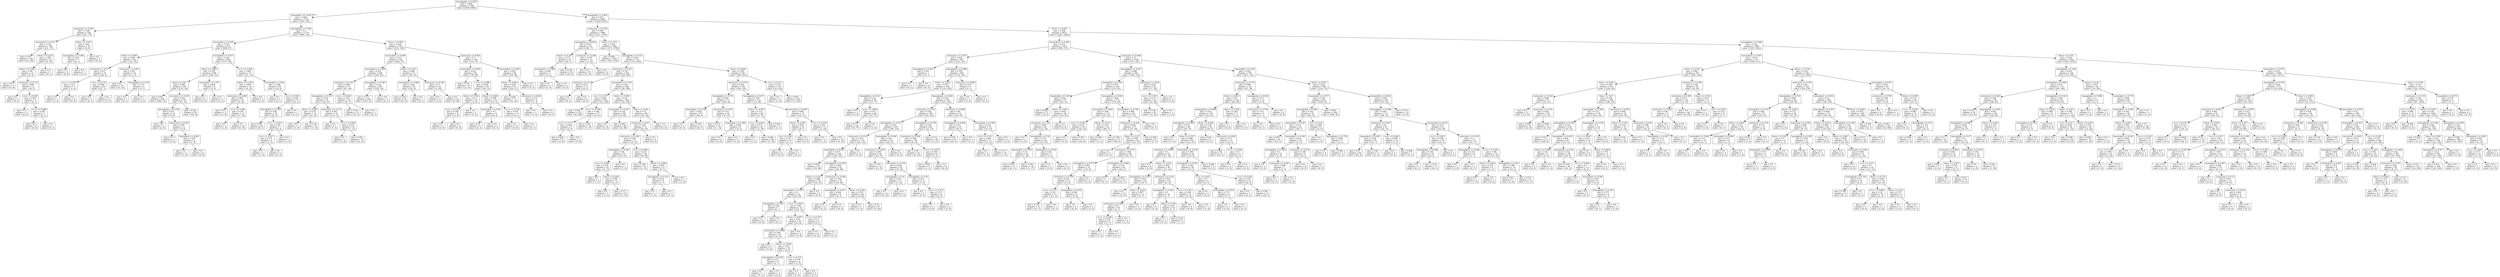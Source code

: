 digraph Tree {
node [shape=box] ;
0 [label="hemoglobin <= 0.287\ngini = 0.458\nsamples = 7438\nvalue = [2636, 4802]"] ;
1 [label="hematokrit <= 0.439\ngini = 0.409\nsamples = 1370\nvalue = [978, 392]"] ;
0 -> 1 [labeldistance=2.5, labelangle=45, headlabel="True"] ;
3 [label="erytrocyty <= 0.391\ngini = 0.168\nsamples = 194\nvalue = [18, 176]"] ;
1 -> 3 ;
87 [label="hematokrit <= 0.417\ngini = 0.122\nsamples = 184\nvalue = [12, 172]"] ;
3 -> 87 ;
319 [label="gini = 0.071\nsamples = 162\nvalue = [6, 156]"] ;
87 -> 319 ;
320 [label="hbver <= 0.475\ngini = 0.397\nsamples = 22\nvalue = [6, 16]"] ;
87 -> 320 ;
567 [label="hbver <= 0.344\ngini = 0.48\nsamples = 15\nvalue = [6, 9]"] ;
320 -> 567 ;
569 [label="gini = 0.0\nsamples = 4\nvalue = [0, 4]"] ;
567 -> 569 ;
570 [label="erytrocyty <= 0.112\ngini = 0.496\nsamples = 11\nvalue = [6, 5]"] ;
567 -> 570 ;
633 [label="gini = 0.0\nsamples = 2\nvalue = [0, 2]"] ;
570 -> 633 ;
634 [label="er-cv <= 0.238\ngini = 0.444\nsamples = 9\nvalue = [6, 3]"] ;
570 -> 634 ;
635 [label="gini = 0.0\nsamples = 2\nvalue = [0, 2]"] ;
634 -> 635 ;
636 [label="er-cv <= 0.689\ngini = 0.245\nsamples = 7\nvalue = [6, 1]"] ;
634 -> 636 ;
637 [label="gini = 0.0\nsamples = 6\nvalue = [6, 0]"] ;
636 -> 637 ;
638 [label="gini = 0.0\nsamples = 1\nvalue = [0, 1]"] ;
636 -> 638 ;
568 [label="gini = 0.0\nsamples = 7\nvalue = [0, 7]"] ;
320 -> 568 ;
88 [label="hbver <= 0.532\ngini = 0.48\nsamples = 10\nvalue = [6, 4]"] ;
3 -> 88 ;
191 [label="hemoglobin <= 0.286\ngini = 0.245\nsamples = 7\nvalue = [6, 1]"] ;
88 -> 191 ;
455 [label="gini = 0.0\nsamples = 6\nvalue = [6, 0]"] ;
191 -> 455 ;
456 [label="gini = 0.0\nsamples = 1\nvalue = [0, 1]"] ;
191 -> 456 ;
192 [label="gini = 0.0\nsamples = 3\nvalue = [0, 3]"] ;
88 -> 192 ;
4 [label="hemoglobin <= 0.206\ngini = 0.3\nsamples = 1176\nvalue = [960, 216]"] ;
1 -> 4 ;
21 [label="hematokrit <= 0.528\ngini = 0.179\nsamples = 675\nvalue = [608, 67]"] ;
4 -> 21 ;
61 [label="hbver <= 0.499\ngini = 0.465\nsamples = 49\nvalue = [31, 18]"] ;
21 -> 61 ;
63 [label="erytrocyty <= 0.157\ngini = 0.257\nsamples = 33\nvalue = [28, 5]"] ;
61 -> 63 ;
107 [label="er-cv <= 0.287\ngini = 0.32\nsamples = 5\nvalue = [1, 4]"] ;
63 -> 107 ;
529 [label="gini = 0.0\nsamples = 1\nvalue = [1, 0]"] ;
107 -> 529 ;
530 [label="gini = 0.0\nsamples = 4\nvalue = [0, 4]"] ;
107 -> 530 ;
108 [label="er-cv <= 0.174\ngini = 0.069\nsamples = 28\nvalue = [27, 1]"] ;
63 -> 108 ;
375 [label="gini = 0.0\nsamples = 1\nvalue = [0, 1]"] ;
108 -> 375 ;
376 [label="gini = 0.0\nsamples = 27\nvalue = [27, 0]"] ;
108 -> 376 ;
64 [label="erytrocyty <= 0.413\ngini = 0.305\nsamples = 16\nvalue = [3, 13]"] ;
61 -> 64 ;
179 [label="gini = 0.0\nsamples = 12\nvalue = [0, 12]"] ;
64 -> 179 ;
180 [label="hemoglobin <= 0.145\ngini = 0.375\nsamples = 4\nvalue = [3, 1]"] ;
64 -> 180 ;
577 [label="gini = 0.0\nsamples = 1\nvalue = [0, 1]"] ;
180 -> 577 ;
578 [label="gini = 0.0\nsamples = 3\nvalue = [3, 0]"] ;
180 -> 578 ;
62 [label="hematokrit <= 0.837\ngini = 0.144\nsamples = 626\nvalue = [577, 49]"] ;
21 -> 62 ;
99 [label="hbver <= 0.804\ngini = 0.109\nsamples = 569\nvalue = [536, 33]"] ;
62 -> 99 ;
101 [label="hbver <= 0.67\ngini = 0.095\nsamples = 561\nvalue = [533, 28]"] ;
99 -> 101 ;
221 [label="gini = 0.051\nsamples = 458\nvalue = [446, 12]"] ;
101 -> 221 ;
222 [label="erytrocyty <= 0.595\ngini = 0.262\nsamples = 103\nvalue = [87, 16]"] ;
101 -> 222 ;
223 [label="hemoglobin <= 0.129\ngini = 0.473\nsamples = 13\nvalue = [5, 8]"] ;
222 -> 223 ;
425 [label="gini = 0.0\nsamples = 2\nvalue = [2, 0]"] ;
223 -> 425 ;
426 [label="erytrocyty <= 0.425\ngini = 0.397\nsamples = 11\nvalue = [3, 8]"] ;
223 -> 426 ;
427 [label="gini = 0.0\nsamples = 2\nvalue = [2, 0]"] ;
426 -> 427 ;
428 [label="hematokrit <= 0.641\ngini = 0.198\nsamples = 9\nvalue = [1, 8]"] ;
426 -> 428 ;
431 [label="gini = 0.0\nsamples = 1\nvalue = [1, 0]"] ;
428 -> 431 ;
432 [label="gini = 0.0\nsamples = 8\nvalue = [0, 8]"] ;
428 -> 432 ;
224 [label="gini = 0.162\nsamples = 90\nvalue = [82, 8]"] ;
222 -> 224 ;
102 [label="hematokrit <= 0.757\ngini = 0.469\nsamples = 8\nvalue = [3, 5]"] ;
99 -> 102 ;
147 [label="gini = 0.0\nsamples = 5\nvalue = [0, 5]"] ;
102 -> 147 ;
148 [label="gini = 0.0\nsamples = 3\nvalue = [3, 0]"] ;
102 -> 148 ;
100 [label="er-cv <= 0.458\ngini = 0.404\nsamples = 57\nvalue = [41, 16]"] ;
62 -> 100 ;
171 [label="hbver <= 0.704\ngini = 0.499\nsamples = 19\nvalue = [9, 10]"] ;
100 -> 171 ;
173 [label="erytrocyty <= 0.466\ngini = 0.408\nsamples = 14\nvalue = [4, 10]"] ;
171 -> 173 ;
175 [label="gini = 0.0\nsamples = 3\nvalue = [3, 0]"] ;
173 -> 175 ;
176 [label="er-cv <= 0.282\ngini = 0.165\nsamples = 11\nvalue = [1, 10]"] ;
173 -> 176 ;
407 [label="gini = 0.0\nsamples = 1\nvalue = [1, 0]"] ;
176 -> 407 ;
408 [label="gini = 0.0\nsamples = 10\nvalue = [0, 10]"] ;
176 -> 408 ;
174 [label="gini = 0.0\nsamples = 5\nvalue = [5, 0]"] ;
171 -> 174 ;
172 [label="hematokrit <= 0.84\ngini = 0.266\nsamples = 38\nvalue = [32, 6]"] ;
100 -> 172 ;
623 [label="gini = 0.0\nsamples = 1\nvalue = [0, 1]"] ;
172 -> 623 ;
624 [label="er-cv <= 0.88\ngini = 0.234\nsamples = 37\nvalue = [32, 5]"] ;
172 -> 624 ;
625 [label="hemoglobin <= 0.149\ngini = 0.198\nsamples = 36\nvalue = [32, 4]"] ;
624 -> 625 ;
627 [label="gini = 0.067\nsamples = 29\nvalue = [28, 1]"] ;
625 -> 627 ;
628 [label="er-cv <= 0.612\ngini = 0.49\nsamples = 7\nvalue = [4, 3]"] ;
625 -> 628 ;
629 [label="er-cv <= 0.527\ngini = 0.375\nsamples = 4\nvalue = [1, 3]"] ;
628 -> 629 ;
631 [label="gini = 0.0\nsamples = 1\nvalue = [1, 0]"] ;
629 -> 631 ;
632 [label="gini = 0.0\nsamples = 3\nvalue = [0, 3]"] ;
629 -> 632 ;
630 [label="gini = 0.0\nsamples = 3\nvalue = [3, 0]"] ;
628 -> 630 ;
626 [label="gini = 0.0\nsamples = 1\nvalue = [0, 1]"] ;
624 -> 626 ;
22 [label="hbver <= 0.644\ngini = 0.418\nsamples = 501\nvalue = [352, 149]"] ;
4 -> 22 ;
25 [label="hematokrit <= 0.698\ngini = 0.333\nsamples = 355\nvalue = [280, 75]"] ;
22 -> 25 ;
39 [label="hematokrit <= 0.508\ngini = 0.252\nsamples = 284\nvalue = [242, 42]"] ;
25 -> 39 ;
45 [label="erytrocyty <= 0.321\ngini = 0.468\nsamples = 75\nvalue = [47, 28]"] ;
39 -> 45 ;
47 [label="hemoglobin <= 0.237\ngini = 0.476\nsamples = 41\nvalue = [16, 25]"] ;
45 -> 47 ;
151 [label="hbver <= 0.293\ngini = 0.219\nsamples = 16\nvalue = [2, 14]"] ;
47 -> 151 ;
515 [label="gini = 0.0\nsamples = 1\nvalue = [1, 0]"] ;
151 -> 515 ;
516 [label="gini = 0.124\nsamples = 15\nvalue = [1, 14]"] ;
151 -> 516 ;
152 [label="erytrocyty <= 0.175\ngini = 0.493\nsamples = 25\nvalue = [14, 11]"] ;
47 -> 152 ;
153 [label="gini = 0.0\nsamples = 7\nvalue = [7, 0]"] ;
152 -> 153 ;
154 [label="er-cv <= 0.354\ngini = 0.475\nsamples = 18\nvalue = [7, 11]"] ;
152 -> 154 ;
237 [label="gini = 0.0\nsamples = 3\nvalue = [3, 0]"] ;
154 -> 237 ;
238 [label="gini = 0.391\nsamples = 15\nvalue = [4, 11]"] ;
154 -> 238 ;
48 [label="er-cv <= 0.836\ngini = 0.161\nsamples = 34\nvalue = [31, 3]"] ;
45 -> 48 ;
457 [label="gini = 0.114\nsamples = 33\nvalue = [31, 2]"] ;
48 -> 457 ;
458 [label="gini = 0.0\nsamples = 1\nvalue = [0, 1]"] ;
48 -> 458 ;
46 [label="hemoglobin <= 0.287\ngini = 0.125\nsamples = 209\nvalue = [195, 14]"] ;
39 -> 46 ;
445 [label="gini = 0.117\nsamples = 208\nvalue = [195, 13]"] ;
46 -> 445 ;
446 [label="gini = 0.0\nsamples = 1\nvalue = [0, 1]"] ;
46 -> 446 ;
40 [label="hbver <= 0.517\ngini = 0.498\nsamples = 71\nvalue = [38, 33]"] ;
25 -> 40 ;
41 [label="hematokrit <= 0.969\ngini = 0.184\nsamples = 39\nvalue = [35, 4]"] ;
40 -> 41 ;
513 [label="gini = 0.145\nsamples = 38\nvalue = [35, 3]"] ;
41 -> 513 ;
514 [label="gini = 0.0\nsamples = 1\nvalue = [0, 1]"] ;
41 -> 514 ;
42 [label="erytrocyty <= 0.295\ngini = 0.17\nsamples = 32\nvalue = [3, 29]"] ;
40 -> 42 ;
85 [label="gini = 0.0\nsamples = 3\nvalue = [3, 0]"] ;
42 -> 85 ;
86 [label="gini = 0.0\nsamples = 29\nvalue = [0, 29]"] ;
42 -> 86 ;
26 [label="erytrocyty <= 0.603\ngini = 0.5\nsamples = 146\nvalue = [72, 74]"] ;
22 -> 26 ;
49 [label="hematokrit <= 0.687\ngini = 0.412\nsamples = 62\nvalue = [18, 44]"] ;
26 -> 49 ;
65 [label="gini = 0.114\nsamples = 33\nvalue = [2, 31]"] ;
49 -> 65 ;
66 [label="er-cv <= 0.398\ngini = 0.495\nsamples = 29\nvalue = [16, 13]"] ;
49 -> 66 ;
145 [label="hbver <= 0.744\ngini = 0.32\nsamples = 10\nvalue = [2, 8]"] ;
66 -> 145 ;
667 [label="er-cv <= 0.163\ngini = 0.198\nsamples = 9\nvalue = [1, 8]"] ;
145 -> 667 ;
669 [label="gini = 0.0\nsamples = 1\nvalue = [1, 0]"] ;
667 -> 669 ;
670 [label="gini = 0.0\nsamples = 8\nvalue = [0, 8]"] ;
667 -> 670 ;
668 [label="gini = 0.0\nsamples = 1\nvalue = [1, 0]"] ;
145 -> 668 ;
146 [label="hbver <= 0.682\ngini = 0.388\nsamples = 19\nvalue = [14, 5]"] ;
66 -> 146 ;
557 [label="hematokrit <= 0.761\ngini = 0.5\nsamples = 8\nvalue = [4, 4]"] ;
146 -> 557 ;
559 [label="gini = 0.32\nsamples = 5\nvalue = [4, 1]"] ;
557 -> 559 ;
560 [label="gini = 0.0\nsamples = 3\nvalue = [0, 3]"] ;
557 -> 560 ;
558 [label="er-cv <= 0.762\ngini = 0.165\nsamples = 11\nvalue = [10, 1]"] ;
146 -> 558 ;
561 [label="gini = 0.0\nsamples = 10\nvalue = [10, 0]"] ;
558 -> 561 ;
562 [label="gini = 0.0\nsamples = 1\nvalue = [0, 1]"] ;
558 -> 562 ;
50 [label="hematokrit <= 0.825\ngini = 0.459\nsamples = 84\nvalue = [54, 30]"] ;
26 -> 50 ;
255 [label="hbver <= 0.856\ngini = 0.444\nsamples = 81\nvalue = [54, 27]"] ;
50 -> 255 ;
619 [label="gini = 0.429\nsamples = 77\nvalue = [53, 24]"] ;
255 -> 619 ;
620 [label="erytrocyty <= 0.665\ngini = 0.375\nsamples = 4\nvalue = [1, 3]"] ;
255 -> 620 ;
621 [label="gini = 0.0\nsamples = 1\nvalue = [1, 0]"] ;
620 -> 621 ;
622 [label="gini = 0.0\nsamples = 3\nvalue = [0, 3]"] ;
620 -> 622 ;
256 [label="gini = 0.0\nsamples = 3\nvalue = [0, 3]"] ;
50 -> 256 ;
2 [label="hematokrit <= 0.405\ngini = 0.397\nsamples = 6068\nvalue = [1658, 4410]"] ;
0 -> 2 [labeldistance=2.5, labelangle=-45, headlabel="False"] ;
5 [label="erytrocyty <= 0.193\ngini = 0.189\nsamples = 1996\nvalue = [211, 1785]"] ;
2 -> 5 ;
17 [label="hemoglobin <= 0.634\ngini = 0.427\nsamples = 55\nvalue = [38, 17]"] ;
5 -> 17 ;
51 [label="hbver <= 0.356\ngini = 0.273\nsamples = 43\nvalue = [36, 7]"] ;
17 -> 51 ;
103 [label="hematokrit <= 0.289\ngini = 0.408\nsamples = 7\nvalue = [2, 5]"] ;
51 -> 103 ;
217 [label="gini = 0.0\nsamples = 2\nvalue = [2, 0]"] ;
103 -> 217 ;
218 [label="gini = 0.0\nsamples = 5\nvalue = [0, 5]"] ;
103 -> 218 ;
104 [label="gini = 0.105\nsamples = 36\nvalue = [34, 2]"] ;
51 -> 104 ;
52 [label="erytrocyty <= 0.186\ngini = 0.278\nsamples = 12\nvalue = [2, 10]"] ;
17 -> 52 ;
181 [label="gini = 0.0\nsamples = 10\nvalue = [0, 10]"] ;
52 -> 181 ;
182 [label="gini = 0.0\nsamples = 2\nvalue = [2, 0]"] ;
52 -> 182 ;
18 [label="hbver <= 0.374\ngini = 0.162\nsamples = 1941\nvalue = [173, 1768]"] ;
5 -> 18 ;
43 [label="gini = 0.093\nsamples = 1209\nvalue = [59, 1150]"] ;
18 -> 43 ;
44 [label="hemoglobin <= 0.513\ngini = 0.263\nsamples = 732\nvalue = [114, 618]"] ;
18 -> 44 ;
73 [label="erytrocyty <= 0.237\ngini = 0.187\nsamples = 441\nvalue = [46, 395]"] ;
44 -> 73 ;
81 [label="erytrocyty <= 0.2\ngini = 0.473\nsamples = 13\nvalue = [8, 5]"] ;
73 -> 81 ;
83 [label="gini = 0.0\nsamples = 5\nvalue = [0, 5]"] ;
81 -> 83 ;
84 [label="gini = 0.0\nsamples = 8\nvalue = [8, 0]"] ;
81 -> 84 ;
82 [label="hematokrit <= 0.325\ngini = 0.162\nsamples = 428\nvalue = [38, 390]"] ;
73 -> 82 ;
459 [label="er-cv <= 0.737\ngini = 0.094\nsamples = 242\nvalue = [12, 230]"] ;
82 -> 459 ;
473 [label="gini = 0.054\nsamples = 215\nvalue = [6, 209]"] ;
459 -> 473 ;
474 [label="er-cv <= 0.785\ngini = 0.346\nsamples = 27\nvalue = [6, 21]"] ;
459 -> 474 ;
475 [label="er-cv <= 0.771\ngini = 0.494\nsamples = 9\nvalue = [5, 4]"] ;
474 -> 475 ;
477 [label="gini = 0.444\nsamples = 6\nvalue = [2, 4]"] ;
475 -> 477 ;
478 [label="gini = 0.0\nsamples = 3\nvalue = [3, 0]"] ;
475 -> 478 ;
476 [label="gini = 0.105\nsamples = 18\nvalue = [1, 17]"] ;
474 -> 476 ;
460 [label="hbver <= 0.456\ngini = 0.24\nsamples = 186\nvalue = [26, 160]"] ;
82 -> 460 ;
461 [label="hematokrit <= 0.327\ngini = 0.124\nsamples = 90\nvalue = [6, 84]"] ;
460 -> 461 ;
463 [label="gini = 0.0\nsamples = 2\nvalue = [2, 0]"] ;
461 -> 463 ;
464 [label="gini = 0.087\nsamples = 88\nvalue = [4, 84]"] ;
461 -> 464 ;
462 [label="hbver <= 0.64\ngini = 0.33\nsamples = 96\nvalue = [20, 76]"] ;
460 -> 462 ;
465 [label="erytrocyty <= 0.61\ngini = 0.391\nsamples = 75\nvalue = [20, 55]"] ;
462 -> 465 ;
467 [label="erytrocyty <= 0.382\ngini = 0.349\nsamples = 71\nvalue = [16, 55]"] ;
465 -> 467 ;
469 [label="hemoglobin <= 0.387\ngini = 0.48\nsamples = 25\nvalue = [10, 15]"] ;
467 -> 469 ;
471 [label="er-cv <= 0.261\ngini = 0.278\nsamples = 18\nvalue = [3, 15]"] ;
469 -> 471 ;
615 [label="gini = 0.0\nsamples = 1\nvalue = [1, 0]"] ;
471 -> 615 ;
616 [label="hbver <= 0.456\ngini = 0.208\nsamples = 17\nvalue = [2, 15]"] ;
471 -> 616 ;
617 [label="gini = 0.0\nsamples = 1\nvalue = [1, 0]"] ;
616 -> 617 ;
618 [label="gini = 0.117\nsamples = 16\nvalue = [1, 15]"] ;
616 -> 618 ;
472 [label="gini = 0.0\nsamples = 7\nvalue = [7, 0]"] ;
469 -> 472 ;
470 [label="er-cv <= 0.605\ngini = 0.227\nsamples = 46\nvalue = [6, 40]"] ;
467 -> 470 ;
547 [label="gini = 0.108\nsamples = 35\nvalue = [2, 33]"] ;
470 -> 547 ;
548 [label="hbver <= 0.508\ngini = 0.463\nsamples = 11\nvalue = [4, 7]"] ;
470 -> 548 ;
549 [label="hemoglobin <= 0.323\ngini = 0.219\nsamples = 8\nvalue = [1, 7]"] ;
548 -> 549 ;
551 [label="gini = 0.0\nsamples = 1\nvalue = [1, 0]"] ;
549 -> 551 ;
552 [label="gini = 0.0\nsamples = 7\nvalue = [0, 7]"] ;
549 -> 552 ;
550 [label="gini = 0.0\nsamples = 3\nvalue = [3, 0]"] ;
548 -> 550 ;
468 [label="gini = 0.0\nsamples = 4\nvalue = [4, 0]"] ;
465 -> 468 ;
466 [label="gini = 0.0\nsamples = 21\nvalue = [0, 21]"] ;
462 -> 466 ;
74 [label="hbver <= 0.604\ngini = 0.358\nsamples = 291\nvalue = [68, 223]"] ;
44 -> 74 ;
75 [label="erytrocyty <= 0.513\ngini = 0.454\nsamples = 184\nvalue = [64, 120]"] ;
74 -> 75 ;
77 [label="hemoglobin <= 0.755\ngini = 0.441\nsamples = 73\nvalue = [49, 24]"] ;
75 -> 77 ;
79 [label="hematokrit <= 0.158\ngini = 0.282\nsamples = 53\nvalue = [44, 9]"] ;
77 -> 79 ;
215 [label="gini = 0.0\nsamples = 2\nvalue = [0, 2]"] ;
79 -> 215 ;
216 [label="gini = 0.237\nsamples = 51\nvalue = [44, 7]"] ;
79 -> 216 ;
80 [label="erytrocyty <= 0.437\ngini = 0.375\nsamples = 20\nvalue = [5, 15]"] ;
77 -> 80 ;
209 [label="gini = 0.133\nsamples = 14\nvalue = [1, 13]"] ;
80 -> 209 ;
210 [label="hematokrit <= 0.398\ngini = 0.444\nsamples = 6\nvalue = [4, 2]"] ;
80 -> 210 ;
239 [label="gini = 0.0\nsamples = 4\nvalue = [4, 0]"] ;
210 -> 239 ;
240 [label="gini = 0.0\nsamples = 2\nvalue = [0, 2]"] ;
210 -> 240 ;
78 [label="hemoglobin <= 0.671\ngini = 0.234\nsamples = 111\nvalue = [15, 96]"] ;
75 -> 78 ;
137 [label="hbver <= 0.567\ngini = 0.112\nsamples = 84\nvalue = [5, 79]"] ;
78 -> 137 ;
283 [label="er-cv <= 0.163\ngini = 0.071\nsamples = 81\nvalue = [3, 78]"] ;
137 -> 283 ;
393 [label="gini = 0.0\nsamples = 1\nvalue = [1, 0]"] ;
283 -> 393 ;
394 [label="gini = 0.049\nsamples = 80\nvalue = [2, 78]"] ;
283 -> 394 ;
284 [label="gini = 0.444\nsamples = 3\nvalue = [2, 1]"] ;
137 -> 284 ;
138 [label="erytrocyty <= 0.667\ngini = 0.466\nsamples = 27\nvalue = [10, 17]"] ;
78 -> 138 ;
211 [label="hbver <= 0.501\ngini = 0.492\nsamples = 16\nvalue = [9, 7]"] ;
138 -> 211 ;
213 [label="er-cv <= 0.84\ngini = 0.18\nsamples = 10\nvalue = [9, 1]"] ;
211 -> 213 ;
415 [label="gini = 0.0\nsamples = 9\nvalue = [9, 0]"] ;
213 -> 415 ;
416 [label="gini = 0.0\nsamples = 1\nvalue = [0, 1]"] ;
213 -> 416 ;
214 [label="gini = 0.0\nsamples = 6\nvalue = [0, 6]"] ;
211 -> 214 ;
212 [label="er-cv <= 0.176\ngini = 0.165\nsamples = 11\nvalue = [1, 10]"] ;
138 -> 212 ;
409 [label="gini = 0.0\nsamples = 1\nvalue = [1, 0]"] ;
212 -> 409 ;
410 [label="gini = 0.0\nsamples = 10\nvalue = [0, 10]"] ;
212 -> 410 ;
76 [label="er-cv <= 0.113\ngini = 0.072\nsamples = 107\nvalue = [4, 103]"] ;
74 -> 76 ;
401 [label="gini = 0.0\nsamples = 1\nvalue = [1, 0]"] ;
76 -> 401 ;
402 [label="gini = 0.055\nsamples = 106\nvalue = [3, 103]"] ;
76 -> 402 ;
6 [label="hbver <= 0.426\ngini = 0.458\nsamples = 4072\nvalue = [1447, 2625]"] ;
2 -> 6 ;
7 [label="hematokrit <= 0.485\ngini = 0.475\nsamples = 1473\nvalue = [900, 573]"] ;
6 -> 7 ;
9 [label="erytrocyty <= 0.197\ngini = 0.403\nsamples = 447\nvalue = [125, 322]"] ;
7 -> 9 ;
115 [label="hemoglobin <= 0.307\ngini = 0.245\nsamples = 7\nvalue = [6, 1]"] ;
9 -> 115 ;
449 [label="gini = 0.0\nsamples = 1\nvalue = [0, 1]"] ;
115 -> 449 ;
450 [label="gini = 0.0\nsamples = 6\nvalue = [6, 0]"] ;
115 -> 450 ;
116 [label="hemoglobin <= 0.866\ngini = 0.395\nsamples = 440\nvalue = [119, 321]"] ;
9 -> 116 ;
143 [label="hbver <= 0.235\ngini = 0.387\nsamples = 434\nvalue = [114, 320]"] ;
116 -> 143 ;
161 [label="hemoglobin <= 0.412\ngini = 0.233\nsamples = 89\nvalue = [12, 77]"] ;
143 -> 161 ;
167 [label="gini = 0.0\nsamples = 3\nvalue = [3, 0]"] ;
161 -> 167 ;
168 [label="er-cv <= 0.954\ngini = 0.187\nsamples = 86\nvalue = [9, 77]"] ;
161 -> 168 ;
519 [label="gini = 0.171\nsamples = 85\nvalue = [8, 77]"] ;
168 -> 519 ;
520 [label="gini = 0.0\nsamples = 1\nvalue = [1, 0]"] ;
168 -> 520 ;
162 [label="hemoglobin <= 0.682\ngini = 0.416\nsamples = 345\nvalue = [102, 243]"] ;
143 -> 162 ;
163 [label="erytrocyty <= 0.55\ngini = 0.382\nsamples = 303\nvalue = [78, 225]"] ;
162 -> 163 ;
195 [label="hemoglobin <= 0.531\ngini = 0.421\nsamples = 219\nvalue = [66, 153]"] ;
163 -> 195 ;
197 [label="erytrocyty <= 0.54\ngini = 0.347\nsamples = 170\nvalue = [38, 132]"] ;
195 -> 197 ;
265 [label="hematokrit <= 0.435\ngini = 0.337\nsamples = 168\nvalue = [36, 132]"] ;
197 -> 265 ;
377 [label="gini = 0.229\nsamples = 76\nvalue = [10, 66]"] ;
265 -> 377 ;
378 [label="hemoglobin <= 0.425\ngini = 0.405\nsamples = 92\nvalue = [26, 66]"] ;
265 -> 378 ;
379 [label="hbver <= 0.415\ngini = 0.488\nsamples = 38\nvalue = [16, 22]"] ;
378 -> 379 ;
385 [label="hematokrit <= 0.447\ngini = 0.5\nsamples = 32\nvalue = [16, 16]"] ;
379 -> 385 ;
387 [label="hemoglobin <= 0.421\ngini = 0.245\nsamples = 7\nvalue = [6, 1]"] ;
385 -> 387 ;
453 [label="gini = 0.0\nsamples = 6\nvalue = [6, 0]"] ;
387 -> 453 ;
454 [label="gini = 0.0\nsamples = 1\nvalue = [0, 1]"] ;
387 -> 454 ;
388 [label="er-cv <= 0.623\ngini = 0.48\nsamples = 25\nvalue = [10, 15]"] ;
385 -> 388 ;
389 [label="hbver <= 0.407\ngini = 0.42\nsamples = 20\nvalue = [6, 14]"] ;
388 -> 389 ;
391 [label="hematokrit <= 0.469\ngini = 0.346\nsamples = 18\nvalue = [4, 14]"] ;
389 -> 391 ;
659 [label="gini = 0.0\nsamples = 8\nvalue = [0, 8]"] ;
391 -> 659 ;
660 [label="hbver <= 0.306\ngini = 0.48\nsamples = 10\nvalue = [4, 6]"] ;
391 -> 660 ;
661 [label="hemoglobin <= 0.334\ngini = 0.375\nsamples = 4\nvalue = [3, 1]"] ;
660 -> 661 ;
665 [label="gini = 0.0\nsamples = 1\nvalue = [0, 1]"] ;
661 -> 665 ;
666 [label="gini = 0.0\nsamples = 3\nvalue = [3, 0]"] ;
661 -> 666 ;
662 [label="er-cv <= 0.171\ngini = 0.278\nsamples = 6\nvalue = [1, 5]"] ;
660 -> 662 ;
663 [label="gini = 0.0\nsamples = 1\nvalue = [1, 0]"] ;
662 -> 663 ;
664 [label="gini = 0.0\nsamples = 5\nvalue = [0, 5]"] ;
662 -> 664 ;
392 [label="gini = 0.0\nsamples = 2\nvalue = [2, 0]"] ;
389 -> 392 ;
390 [label="er-cv <= 0.737\ngini = 0.32\nsamples = 5\nvalue = [4, 1]"] ;
388 -> 390 ;
527 [label="gini = 0.0\nsamples = 4\nvalue = [4, 0]"] ;
390 -> 527 ;
528 [label="gini = 0.0\nsamples = 1\nvalue = [0, 1]"] ;
390 -> 528 ;
386 [label="gini = 0.0\nsamples = 6\nvalue = [0, 6]"] ;
379 -> 386 ;
380 [label="erytrocyty <= 0.309\ngini = 0.302\nsamples = 54\nvalue = [10, 44]"] ;
378 -> 380 ;
381 [label="hemoglobin <= 0.457\ngini = 0.444\nsamples = 6\nvalue = [4, 2]"] ;
380 -> 381 ;
383 [label="gini = 0.0\nsamples = 2\nvalue = [0, 2]"] ;
381 -> 383 ;
384 [label="gini = 0.0\nsamples = 4\nvalue = [4, 0]"] ;
381 -> 384 ;
382 [label="hbver <= 0.245\ngini = 0.219\nsamples = 48\nvalue = [6, 42]"] ;
380 -> 382 ;
553 [label="gini = 0.0\nsamples = 1\nvalue = [1, 0]"] ;
382 -> 553 ;
554 [label="gini = 0.19\nsamples = 47\nvalue = [5, 42]"] ;
382 -> 554 ;
266 [label="gini = 0.0\nsamples = 2\nvalue = [2, 0]"] ;
197 -> 266 ;
198 [label="hemoglobin <= 0.609\ngini = 0.49\nsamples = 49\nvalue = [28, 21]"] ;
195 -> 198 ;
199 [label="erytrocyty <= 0.467\ngini = 0.499\nsamples = 40\nvalue = [19, 21]"] ;
198 -> 199 ;
201 [label="gini = 0.337\nsamples = 14\nvalue = [11, 3]"] ;
199 -> 201 ;
202 [label="erytrocyty <= 0.514\ngini = 0.426\nsamples = 26\nvalue = [8, 18]"] ;
199 -> 202 ;
229 [label="hemoglobin <= 0.6\ngini = 0.142\nsamples = 13\nvalue = [1, 12]"] ;
202 -> 229 ;
403 [label="gini = 0.0\nsamples = 12\nvalue = [0, 12]"] ;
229 -> 403 ;
404 [label="gini = 0.0\nsamples = 1\nvalue = [1, 0]"] ;
229 -> 404 ;
230 [label="hemoglobin <= 0.55\ngini = 0.497\nsamples = 13\nvalue = [7, 6]"] ;
202 -> 230 ;
231 [label="gini = 0.0\nsamples = 5\nvalue = [5, 0]"] ;
230 -> 231 ;
232 [label="er-cv <= 0.774\ngini = 0.375\nsamples = 8\nvalue = [2, 6]"] ;
230 -> 232 ;
233 [label="gini = 0.0\nsamples = 6\nvalue = [0, 6]"] ;
232 -> 233 ;
234 [label="gini = 0.0\nsamples = 2\nvalue = [2, 0]"] ;
232 -> 234 ;
200 [label="gini = 0.0\nsamples = 9\nvalue = [9, 0]"] ;
198 -> 200 ;
196 [label="hemoglobin <= 0.579\ngini = 0.245\nsamples = 84\nvalue = [12, 72]"] ;
163 -> 196 ;
481 [label="erytrocyty <= 0.596\ngini = 0.389\nsamples = 34\nvalue = [9, 25]"] ;
196 -> 481 ;
483 [label="gini = 0.147\nsamples = 25\nvalue = [2, 23]"] ;
481 -> 483 ;
484 [label="er-cv <= 0.379\ngini = 0.346\nsamples = 9\nvalue = [7, 2]"] ;
481 -> 484 ;
485 [label="gini = 0.444\nsamples = 3\nvalue = [1, 2]"] ;
484 -> 485 ;
486 [label="gini = 0.0\nsamples = 6\nvalue = [6, 0]"] ;
484 -> 486 ;
482 [label="gini = 0.113\nsamples = 50\nvalue = [3, 47]"] ;
196 -> 482 ;
164 [label="erytrocyty <= 0.688\ngini = 0.49\nsamples = 42\nvalue = [24, 18]"] ;
162 -> 164 ;
165 [label="hemoglobin <= 0.838\ngini = 0.227\nsamples = 23\nvalue = [20, 3]"] ;
164 -> 165 ;
541 [label="gini = 0.165\nsamples = 22\nvalue = [20, 2]"] ;
165 -> 541 ;
542 [label="gini = 0.0\nsamples = 1\nvalue = [0, 1]"] ;
165 -> 542 ;
166 [label="hematokrit <= 0.456\ngini = 0.332\nsamples = 19\nvalue = [4, 15]"] ;
164 -> 166 ;
227 [label="er-cv <= 0.115\ngini = 0.208\nsamples = 17\nvalue = [2, 15]"] ;
166 -> 227 ;
511 [label="gini = 0.0\nsamples = 1\nvalue = [1, 0]"] ;
227 -> 511 ;
512 [label="gini = 0.117\nsamples = 16\nvalue = [1, 15]"] ;
227 -> 512 ;
228 [label="gini = 0.0\nsamples = 2\nvalue = [2, 0]"] ;
166 -> 228 ;
144 [label="erytrocyty <= 0.896\ngini = 0.278\nsamples = 6\nvalue = [5, 1]"] ;
116 -> 144 ;
501 [label="gini = 0.0\nsamples = 5\nvalue = [5, 0]"] ;
144 -> 501 ;
502 [label="gini = 0.0\nsamples = 1\nvalue = [0, 1]"] ;
144 -> 502 ;
10 [label="erytrocyty <= 0.449\ngini = 0.37\nsamples = 1026\nvalue = [775, 251]"] ;
7 -> 10 ;
19 [label="hemoglobin <= 0.617\ngini = 0.488\nsamples = 281\nvalue = [162, 119]"] ;
10 -> 19 ;
23 [label="hematokrit <= 0.525\ngini = 0.451\nsamples = 236\nvalue = [155, 81]"] ;
19 -> 23 ;
67 [label="hematokrit <= 0.49\ngini = 0.492\nsamples = 57\nvalue = [25, 32]"] ;
23 -> 67 ;
139 [label="gini = 0.298\nsamples = 11\nvalue = [9, 2]"] ;
67 -> 139 ;
140 [label="hbver <= 0.421\ngini = 0.454\nsamples = 46\nvalue = [16, 30]"] ;
67 -> 140 ;
149 [label="erytrocyty <= 0.24\ngini = 0.408\nsamples = 42\nvalue = [12, 30]"] ;
140 -> 149 ;
327 [label="gini = 0.0\nsamples = 2\nvalue = [2, 0]"] ;
149 -> 327 ;
328 [label="hemoglobin <= 0.54\ngini = 0.375\nsamples = 40\nvalue = [10, 30]"] ;
149 -> 328 ;
673 [label="hematokrit <= 0.503\ngini = 0.32\nsamples = 35\nvalue = [7, 28]"] ;
328 -> 673 ;
677 [label="gini = 0.457\nsamples = 17\nvalue = [6, 11]"] ;
673 -> 677 ;
678 [label="gini = 0.105\nsamples = 18\nvalue = [1, 17]"] ;
673 -> 678 ;
674 [label="hematokrit <= 0.518\ngini = 0.48\nsamples = 5\nvalue = [3, 2]"] ;
328 -> 674 ;
675 [label="gini = 0.0\nsamples = 3\nvalue = [3, 0]"] ;
674 -> 675 ;
676 [label="gini = 0.0\nsamples = 2\nvalue = [0, 2]"] ;
674 -> 676 ;
150 [label="gini = 0.0\nsamples = 4\nvalue = [4, 0]"] ;
140 -> 150 ;
68 [label="hemoglobin <= 0.462\ngini = 0.398\nsamples = 179\nvalue = [130, 49]"] ;
23 -> 68 ;
121 [label="hematokrit <= 0.583\ngini = 0.309\nsamples = 115\nvalue = [93, 22]"] ;
68 -> 121 ;
125 [label="er-cv <= 0.302\ngini = 0.473\nsamples = 39\nvalue = [24, 15]"] ;
121 -> 125 ;
127 [label="gini = 0.0\nsamples = 6\nvalue = [0, 6]"] ;
125 -> 127 ;
128 [label="gini = 0.397\nsamples = 33\nvalue = [24, 9]"] ;
125 -> 128 ;
126 [label="hbver <= 0.211\ngini = 0.167\nsamples = 76\nvalue = [69, 7]"] ;
121 -> 126 ;
331 [label="gini = 0.444\nsamples = 3\nvalue = [1, 2]"] ;
126 -> 331 ;
332 [label="gini = 0.128\nsamples = 73\nvalue = [68, 5]"] ;
126 -> 332 ;
122 [label="hematokrit <= 0.796\ngini = 0.488\nsamples = 64\nvalue = [37, 27]"] ;
68 -> 122 ;
123 [label="erytrocyty <= 0.432\ngini = 0.456\nsamples = 57\nvalue = [37, 20]"] ;
122 -> 123 ;
141 [label="hbver <= 0.227\ngini = 0.395\nsamples = 48\nvalue = [35, 13]"] ;
123 -> 141 ;
309 [label="gini = 0.0\nsamples = 2\nvalue = [0, 2]"] ;
141 -> 309 ;
310 [label="erytrocyty <= 0.373\ngini = 0.364\nsamples = 46\nvalue = [35, 11]"] ;
141 -> 310 ;
311 [label="hemoglobin <= 0.575\ngini = 0.483\nsamples = 22\nvalue = [13, 9]"] ;
310 -> 311 ;
313 [label="erytrocyty <= 0.359\ngini = 0.432\nsamples = 19\nvalue = [13, 6]"] ;
311 -> 313 ;
315 [label="er-cv <= 0.74\ngini = 0.26\nsamples = 13\nvalue = [11, 2]"] ;
313 -> 315 ;
555 [label="gini = 0.153\nsamples = 12\nvalue = [11, 1]"] ;
315 -> 555 ;
556 [label="gini = 0.0\nsamples = 1\nvalue = [0, 1]"] ;
315 -> 556 ;
316 [label="hemoglobin <= 0.552\ngini = 0.444\nsamples = 6\nvalue = [2, 4]"] ;
313 -> 316 ;
317 [label="gini = 0.0\nsamples = 4\nvalue = [0, 4]"] ;
316 -> 317 ;
318 [label="gini = 0.0\nsamples = 2\nvalue = [2, 0]"] ;
316 -> 318 ;
314 [label="gini = 0.0\nsamples = 3\nvalue = [0, 3]"] ;
311 -> 314 ;
312 [label="hemoglobin <= 0.468\ngini = 0.153\nsamples = 24\nvalue = [22, 2]"] ;
310 -> 312 ;
435 [label="gini = 0.0\nsamples = 1\nvalue = [0, 1]"] ;
312 -> 435 ;
436 [label="gini = 0.083\nsamples = 23\nvalue = [22, 1]"] ;
312 -> 436 ;
142 [label="gini = 0.346\nsamples = 9\nvalue = [2, 7]"] ;
123 -> 142 ;
124 [label="gini = 0.0\nsamples = 7\nvalue = [0, 7]"] ;
122 -> 124 ;
24 [label="erytrocyty <= 0.423\ngini = 0.263\nsamples = 45\nvalue = [7, 38]"] ;
19 -> 24 ;
119 [label="er-cv <= 0.783\ngini = 0.172\nsamples = 42\nvalue = [4, 38]"] ;
24 -> 119 ;
489 [label="gini = 0.136\nsamples = 41\nvalue = [3, 38]"] ;
119 -> 489 ;
490 [label="gini = 0.0\nsamples = 1\nvalue = [1, 0]"] ;
119 -> 490 ;
120 [label="gini = 0.0\nsamples = 3\nvalue = [3, 0]"] ;
24 -> 120 ;
20 [label="hematokrit <= 0.544\ngini = 0.292\nsamples = 745\nvalue = [613, 132]"] ;
10 -> 20 ;
29 [label="erytrocyty <= 0.718\ngini = 0.468\nsamples = 155\nvalue = [97, 58]"] ;
20 -> 29 ;
157 [label="hbver <= 0.413\ngini = 0.45\nsamples = 143\nvalue = [94, 49]"] ;
29 -> 157 ;
159 [label="hemoglobin <= 0.646\ngini = 0.432\nsamples = 136\nvalue = [93, 43]"] ;
157 -> 159 ;
189 [label="hemoglobin <= 0.429\ngini = 0.474\nsamples = 96\nvalue = [59, 37]"] ;
159 -> 189 ;
293 [label="gini = 0.0\nsamples = 7\nvalue = [7, 0]"] ;
189 -> 293 ;
294 [label="hbver <= 0.337\ngini = 0.486\nsamples = 89\nvalue = [52, 37]"] ;
189 -> 294 ;
295 [label="erytrocyty <= 0.484\ngini = 0.5\nsamples = 55\nvalue = [27, 28]"] ;
294 -> 295 ;
297 [label="gini = 0.0\nsamples = 6\nvalue = [0, 6]"] ;
295 -> 297 ;
298 [label="hbver <= 0.274\ngini = 0.495\nsamples = 49\nvalue = [27, 22]"] ;
295 -> 298 ;
299 [label="hemoglobin <= 0.567\ngini = 0.393\nsamples = 26\nvalue = [19, 7]"] ;
298 -> 299 ;
301 [label="gini = 0.0\nsamples = 13\nvalue = [13, 0]"] ;
299 -> 301 ;
302 [label="hbver <= 0.256\ngini = 0.497\nsamples = 13\nvalue = [6, 7]"] ;
299 -> 302 ;
305 [label="erytrocyty <= 0.668\ngini = 0.42\nsamples = 10\nvalue = [3, 7]"] ;
302 -> 305 ;
307 [label="er-cv <= 0.248\ngini = 0.219\nsamples = 8\nvalue = [1, 7]"] ;
305 -> 307 ;
439 [label="gini = 0.0\nsamples = 1\nvalue = [1, 0]"] ;
307 -> 439 ;
440 [label="gini = 0.0\nsamples = 7\nvalue = [0, 7]"] ;
307 -> 440 ;
308 [label="gini = 0.0\nsamples = 2\nvalue = [2, 0]"] ;
305 -> 308 ;
306 [label="gini = 0.0\nsamples = 3\nvalue = [3, 0]"] ;
302 -> 306 ;
300 [label="erytrocyty <= 0.541\ngini = 0.454\nsamples = 23\nvalue = [8, 15]"] ;
298 -> 300 ;
503 [label="hemoglobin <= 0.501\ngini = 0.5\nsamples = 14\nvalue = [7, 7]"] ;
300 -> 503 ;
505 [label="gini = 0.0\nsamples = 4\nvalue = [0, 4]"] ;
503 -> 505 ;
506 [label="hbver <= 0.28\ngini = 0.42\nsamples = 10\nvalue = [7, 3]"] ;
503 -> 506 ;
507 [label="gini = 0.0\nsamples = 2\nvalue = [0, 2]"] ;
506 -> 507 ;
508 [label="gini = 0.219\nsamples = 8\nvalue = [7, 1]"] ;
506 -> 508 ;
504 [label="er-cv <= 0.767\ngini = 0.198\nsamples = 9\nvalue = [1, 8]"] ;
300 -> 504 ;
509 [label="gini = 0.0\nsamples = 8\nvalue = [0, 8]"] ;
504 -> 509 ;
510 [label="gini = 0.0\nsamples = 1\nvalue = [1, 0]"] ;
504 -> 510 ;
296 [label="hematokrit <= 0.534\ngini = 0.389\nsamples = 34\nvalue = [25, 9]"] ;
294 -> 296 ;
303 [label="hemoglobin <= 0.457\ngini = 0.293\nsamples = 28\nvalue = [23, 5]"] ;
296 -> 303 ;
543 [label="er-cv <= 0.431\ngini = 0.5\nsamples = 6\nvalue = [3, 3]"] ;
303 -> 543 ;
579 [label="gini = 0.0\nsamples = 2\nvalue = [0, 2]"] ;
543 -> 579 ;
580 [label="hemoglobin <= 0.453\ngini = 0.375\nsamples = 4\nvalue = [3, 1]"] ;
543 -> 580 ;
587 [label="gini = 0.0\nsamples = 3\nvalue = [3, 0]"] ;
580 -> 587 ;
588 [label="gini = 0.0\nsamples = 1\nvalue = [0, 1]"] ;
580 -> 588 ;
544 [label="er-cv <= 0.164\ngini = 0.165\nsamples = 22\nvalue = [20, 2]"] ;
303 -> 544 ;
545 [label="gini = 0.0\nsamples = 1\nvalue = [0, 1]"] ;
544 -> 545 ;
546 [label="gini = 0.091\nsamples = 21\nvalue = [20, 1]"] ;
544 -> 546 ;
304 [label="gini = 0.444\nsamples = 6\nvalue = [2, 4]"] ;
296 -> 304 ;
190 [label="hbver <= 0.208\ngini = 0.255\nsamples = 40\nvalue = [34, 6]"] ;
159 -> 190 ;
279 [label="gini = 0.48\nsamples = 5\nvalue = [2, 3]"] ;
190 -> 279 ;
280 [label="erytrocyty <= 0.692\ngini = 0.157\nsamples = 35\nvalue = [32, 3]"] ;
190 -> 280 ;
563 [label="gini = 0.062\nsamples = 31\nvalue = [30, 1]"] ;
280 -> 563 ;
564 [label="er-cv <= 0.269\ngini = 0.5\nsamples = 4\nvalue = [2, 2]"] ;
280 -> 564 ;
565 [label="gini = 0.0\nsamples = 2\nvalue = [2, 0]"] ;
564 -> 565 ;
566 [label="gini = 0.0\nsamples = 2\nvalue = [0, 2]"] ;
564 -> 566 ;
160 [label="hbver <= 0.422\ngini = 0.245\nsamples = 7\nvalue = [1, 6]"] ;
157 -> 160 ;
451 [label="gini = 0.0\nsamples = 6\nvalue = [0, 6]"] ;
160 -> 451 ;
452 [label="gini = 0.0\nsamples = 1\nvalue = [1, 0]"] ;
160 -> 452 ;
158 [label="hemoglobin <= 0.654\ngini = 0.375\nsamples = 12\nvalue = [3, 9]"] ;
29 -> 158 ;
207 [label="erytrocyty <= 0.726\ngini = 0.375\nsamples = 4\nvalue = [3, 1]"] ;
158 -> 207 ;
595 [label="gini = 0.0\nsamples = 1\nvalue = [0, 1]"] ;
207 -> 595 ;
596 [label="gini = 0.0\nsamples = 3\nvalue = [3, 0]"] ;
207 -> 596 ;
208 [label="gini = 0.0\nsamples = 8\nvalue = [0, 8]"] ;
158 -> 208 ;
30 [label="hbver <= 0.367\ngini = 0.219\nsamples = 590\nvalue = [516, 74]"] ;
20 -> 30 ;
31 [label="hematokrit <= 0.577\ngini = 0.129\nsamples = 461\nvalue = [429, 32]"] ;
30 -> 31 ;
193 [label="hemoglobin <= 0.691\ngini = 0.355\nsamples = 52\nvalue = [40, 12]"] ;
31 -> 193 ;
281 [label="hematokrit <= 0.56\ngini = 0.273\nsamples = 43\nvalue = [36, 7]"] ;
193 -> 281 ;
531 [label="gini = 0.08\nsamples = 24\nvalue = [23, 1]"] ;
281 -> 531 ;
532 [label="hematokrit <= 0.565\ngini = 0.432\nsamples = 19\nvalue = [13, 6]"] ;
281 -> 532 ;
651 [label="hemoglobin <= 0.493\ngini = 0.5\nsamples = 10\nvalue = [5, 5]"] ;
532 -> 651 ;
653 [label="gini = 0.0\nsamples = 3\nvalue = [3, 0]"] ;
651 -> 653 ;
654 [label="erytrocyty <= 0.581\ngini = 0.408\nsamples = 7\nvalue = [2, 5]"] ;
651 -> 654 ;
655 [label="gini = 0.0\nsamples = 5\nvalue = [0, 5]"] ;
654 -> 655 ;
656 [label="gini = 0.0\nsamples = 2\nvalue = [2, 0]"] ;
654 -> 656 ;
652 [label="erytrocyty <= 0.574\ngini = 0.198\nsamples = 9\nvalue = [8, 1]"] ;
532 -> 652 ;
657 [label="gini = 0.0\nsamples = 8\nvalue = [8, 0]"] ;
652 -> 657 ;
658 [label="gini = 0.0\nsamples = 1\nvalue = [0, 1]"] ;
652 -> 658 ;
282 [label="er-cv <= 0.23\ngini = 0.494\nsamples = 9\nvalue = [4, 5]"] ;
193 -> 282 ;
533 [label="gini = 0.0\nsamples = 2\nvalue = [2, 0]"] ;
282 -> 533 ;
534 [label="hemoglobin <= 0.756\ngini = 0.408\nsamples = 7\nvalue = [2, 5]"] ;
282 -> 534 ;
571 [label="gini = 0.0\nsamples = 4\nvalue = [0, 4]"] ;
534 -> 571 ;
572 [label="gini = 0.444\nsamples = 3\nvalue = [2, 1]"] ;
534 -> 572 ;
194 [label="gini = 0.093\nsamples = 409\nvalue = [389, 20]"] ;
31 -> 194 ;
32 [label="hematokrit <= 0.834\ngini = 0.439\nsamples = 129\nvalue = [87, 42]"] ;
30 -> 32 ;
113 [label="hemoglobin <= 0.566\ngini = 0.405\nsamples = 117\nvalue = [84, 33]"] ;
32 -> 113 ;
355 [label="erytrocyty <= 0.621\ngini = 0.32\nsamples = 65\nvalue = [52, 13]"] ;
113 -> 355 ;
357 [label="hematokrit <= 0.807\ngini = 0.226\nsamples = 54\nvalue = [47, 7]"] ;
355 -> 357 ;
367 [label="gini = 0.15\nsamples = 49\nvalue = [45, 4]"] ;
357 -> 367 ;
368 [label="gini = 0.48\nsamples = 5\nvalue = [2, 3]"] ;
357 -> 368 ;
358 [label="er-cv <= 0.444\ngini = 0.496\nsamples = 11\nvalue = [5, 6]"] ;
355 -> 358 ;
365 [label="gini = 0.0\nsamples = 4\nvalue = [0, 4]"] ;
358 -> 365 ;
366 [label="gini = 0.408\nsamples = 7\nvalue = [5, 2]"] ;
358 -> 366 ;
356 [label="hematokrit <= 0.612\ngini = 0.473\nsamples = 52\nvalue = [32, 20]"] ;
113 -> 356 ;
359 [label="er-cv <= 0.813\ngini = 0.266\nsamples = 19\nvalue = [16, 3]"] ;
356 -> 359 ;
603 [label="hemoglobin <= 0.588\ngini = 0.198\nsamples = 18\nvalue = [16, 2]"] ;
359 -> 603 ;
605 [label="gini = 0.0\nsamples = 1\nvalue = [0, 1]"] ;
603 -> 605 ;
606 [label="gini = 0.111\nsamples = 17\nvalue = [16, 1]"] ;
603 -> 606 ;
604 [label="gini = 0.0\nsamples = 1\nvalue = [0, 1]"] ;
359 -> 604 ;
360 [label="erytrocyty <= 0.519\ngini = 0.5\nsamples = 33\nvalue = [16, 17]"] ;
356 -> 360 ;
361 [label="hemoglobin <= 0.598\ngini = 0.219\nsamples = 8\nvalue = [1, 7]"] ;
360 -> 361 ;
441 [label="gini = 0.0\nsamples = 1\nvalue = [1, 0]"] ;
361 -> 441 ;
442 [label="gini = 0.0\nsamples = 7\nvalue = [0, 7]"] ;
361 -> 442 ;
362 [label="er-cv <= 0.263\ngini = 0.48\nsamples = 25\nvalue = [15, 10]"] ;
360 -> 362 ;
363 [label="hbver <= 0.406\ngini = 0.278\nsamples = 6\nvalue = [1, 5]"] ;
362 -> 363 ;
497 [label="gini = 0.0\nsamples = 1\nvalue = [1, 0]"] ;
363 -> 497 ;
498 [label="gini = 0.0\nsamples = 5\nvalue = [0, 5]"] ;
363 -> 498 ;
364 [label="hemoglobin <= 0.62\ngini = 0.388\nsamples = 19\nvalue = [14, 5]"] ;
362 -> 364 ;
369 [label="gini = 0.49\nsamples = 7\nvalue = [3, 4]"] ;
364 -> 369 ;
370 [label="gini = 0.153\nsamples = 12\nvalue = [11, 1]"] ;
364 -> 370 ;
114 [label="gini = 0.375\nsamples = 12\nvalue = [3, 9]"] ;
32 -> 114 ;
8 [label="hemoglobin <= 0.386\ngini = 0.332\nsamples = 2599\nvalue = [547, 2052]"] ;
6 -> 8 ;
11 [label="hematokrit <= 0.597\ngini = 0.473\nsamples = 677\nvalue = [260, 417]"] ;
8 -> 11 ;
13 [label="hbver <= 0.726\ngini = 0.482\nsamples = 316\nvalue = [188, 128]"] ;
11 -> 13 ;
15 [label="hbver <= 0.492\ngini = 0.399\nsamples = 251\nvalue = [182, 69]"] ;
13 -> 15 ;
57 [label="erytrocyty <= 0.224\ngini = 0.498\nsamples = 47\nvalue = [22, 25]"] ;
15 -> 57 ;
59 [label="gini = 0.0\nsamples = 11\nvalue = [11, 0]"] ;
57 -> 59 ;
60 [label="erytrocyty <= 0.351\ngini = 0.424\nsamples = 36\nvalue = [11, 25]"] ;
57 -> 60 ;
287 [label="gini = 0.499\nsamples = 19\nvalue = [9, 10]"] ;
60 -> 287 ;
288 [label="gini = 0.208\nsamples = 17\nvalue = [2, 15]"] ;
60 -> 288 ;
58 [label="hbver <= 0.67\ngini = 0.338\nsamples = 204\nvalue = [160, 44]"] ;
15 -> 58 ;
89 [label="hematokrit <= 0.586\ngini = 0.275\nsamples = 170\nvalue = [142, 28]"] ;
58 -> 89 ;
177 [label="hemoglobin <= 0.362\ngini = 0.233\nsamples = 156\nvalue = [135, 21]"] ;
89 -> 177 ;
259 [label="gini = 0.147\nsamples = 113\nvalue = [104, 9]"] ;
177 -> 259 ;
260 [label="hematokrit <= 0.433\ngini = 0.402\nsamples = 43\nvalue = [31, 12]"] ;
177 -> 260 ;
261 [label="hbver <= 0.564\ngini = 0.32\nsamples = 5\nvalue = [1, 4]"] ;
260 -> 261 ;
525 [label="gini = 0.0\nsamples = 4\nvalue = [0, 4]"] ;
261 -> 525 ;
526 [label="gini = 0.0\nsamples = 1\nvalue = [1, 0]"] ;
261 -> 526 ;
262 [label="hematokrit <= 0.54\ngini = 0.332\nsamples = 38\nvalue = [30, 8]"] ;
260 -> 262 ;
263 [label="gini = 0.142\nsamples = 26\nvalue = [24, 2]"] ;
262 -> 263 ;
264 [label="er-cv <= 0.428\ngini = 0.5\nsamples = 12\nvalue = [6, 6]"] ;
262 -> 264 ;
347 [label="gini = 0.0\nsamples = 3\nvalue = [3, 0]"] ;
264 -> 347 ;
348 [label="hematokrit <= 0.566\ngini = 0.444\nsamples = 9\nvalue = [3, 6]"] ;
264 -> 348 ;
349 [label="gini = 0.0\nsamples = 5\nvalue = [0, 5]"] ;
348 -> 349 ;
350 [label="hemoglobin <= 0.363\ngini = 0.375\nsamples = 4\nvalue = [3, 1]"] ;
348 -> 350 ;
591 [label="gini = 0.0\nsamples = 1\nvalue = [0, 1]"] ;
350 -> 591 ;
592 [label="gini = 0.0\nsamples = 3\nvalue = [3, 0]"] ;
350 -> 592 ;
178 [label="hemoglobin <= 0.338\ngini = 0.5\nsamples = 14\nvalue = [7, 7]"] ;
89 -> 178 ;
225 [label="er-cv <= 0.621\ngini = 0.42\nsamples = 10\nvalue = [7, 3]"] ;
178 -> 225 ;
235 [label="gini = 0.0\nsamples = 6\nvalue = [6, 0]"] ;
225 -> 235 ;
236 [label="hbver <= 0.663\ngini = 0.375\nsamples = 4\nvalue = [1, 3]"] ;
225 -> 236 ;
597 [label="gini = 0.0\nsamples = 3\nvalue = [0, 3]"] ;
236 -> 597 ;
598 [label="gini = 0.0\nsamples = 1\nvalue = [1, 0]"] ;
236 -> 598 ;
226 [label="gini = 0.0\nsamples = 4\nvalue = [0, 4]"] ;
178 -> 226 ;
90 [label="erytrocyty <= 0.676\ngini = 0.498\nsamples = 34\nvalue = [18, 16]"] ;
58 -> 90 ;
91 [label="hbver <= 0.724\ngini = 0.219\nsamples = 16\nvalue = [2, 14]"] ;
90 -> 91 ;
517 [label="gini = 0.124\nsamples = 15\nvalue = [1, 14]"] ;
91 -> 517 ;
518 [label="gini = 0.0\nsamples = 1\nvalue = [1, 0]"] ;
91 -> 518 ;
92 [label="erytrocyty <= 0.92\ngini = 0.198\nsamples = 18\nvalue = [16, 2]"] ;
90 -> 92 ;
491 [label="hemoglobin <= 0.297\ngini = 0.111\nsamples = 17\nvalue = [16, 1]"] ;
92 -> 491 ;
493 [label="gini = 0.0\nsamples = 1\nvalue = [0, 1]"] ;
491 -> 493 ;
494 [label="gini = 0.0\nsamples = 16\nvalue = [16, 0]"] ;
491 -> 494 ;
492 [label="gini = 0.0\nsamples = 1\nvalue = [0, 1]"] ;
92 -> 492 ;
16 [label="erytrocyty <= 0.795\ngini = 0.168\nsamples = 65\nvalue = [6, 59]"] ;
13 -> 16 ;
371 [label="erytrocyty <= 0.305\ngini = 0.071\nsamples = 54\nvalue = [2, 52]"] ;
16 -> 371 ;
639 [label="erytrocyty <= 0.265\ngini = 0.48\nsamples = 5\nvalue = [2, 3]"] ;
371 -> 639 ;
641 [label="gini = 0.0\nsamples = 3\nvalue = [0, 3]"] ;
639 -> 641 ;
642 [label="gini = 0.0\nsamples = 2\nvalue = [2, 0]"] ;
639 -> 642 ;
640 [label="gini = 0.0\nsamples = 49\nvalue = [0, 49]"] ;
371 -> 640 ;
372 [label="hbver <= 0.742\ngini = 0.463\nsamples = 11\nvalue = [4, 7]"] ;
16 -> 372 ;
373 [label="gini = 0.0\nsamples = 3\nvalue = [3, 0]"] ;
372 -> 373 ;
374 [label="er-cv <= 0.301\ngini = 0.219\nsamples = 8\nvalue = [1, 7]"] ;
372 -> 374 ;
443 [label="gini = 0.0\nsamples = 1\nvalue = [1, 0]"] ;
374 -> 443 ;
444 [label="gini = 0.0\nsamples = 7\nvalue = [0, 7]"] ;
374 -> 444 ;
14 [label="hbver <= 0.734\ngini = 0.319\nsamples = 361\nvalue = [72, 289]"] ;
11 -> 14 ;
53 [label="erytrocyty <= 0.393\ngini = 0.28\nsamples = 332\nvalue = [56, 276]"] ;
14 -> 53 ;
55 [label="hemoglobin <= 0.335\ngini = 0.484\nsamples = 68\nvalue = [28, 40]"] ;
53 -> 55 ;
133 [label="hematokrit <= 0.723\ngini = 0.482\nsamples = 32\nvalue = [19, 13]"] ;
55 -> 133 ;
135 [label="hbver <= 0.661\ngini = 0.32\nsamples = 20\nvalue = [16, 4]"] ;
133 -> 135 ;
203 [label="hematokrit <= 0.601\ngini = 0.117\nsamples = 16\nvalue = [15, 1]"] ;
135 -> 203 ;
397 [label="gini = 0.0\nsamples = 1\nvalue = [0, 1]"] ;
203 -> 397 ;
398 [label="gini = 0.0\nsamples = 15\nvalue = [15, 0]"] ;
203 -> 398 ;
204 [label="hematokrit <= 0.683\ngini = 0.375\nsamples = 4\nvalue = [1, 3]"] ;
135 -> 204 ;
593 [label="gini = 0.0\nsamples = 3\nvalue = [0, 3]"] ;
204 -> 593 ;
594 [label="gini = 0.0\nsamples = 1\nvalue = [1, 0]"] ;
204 -> 594 ;
136 [label="erytrocyty <= 0.274\ngini = 0.375\nsamples = 12\nvalue = [3, 9]"] ;
133 -> 136 ;
329 [label="gini = 0.48\nsamples = 5\nvalue = [3, 2]"] ;
136 -> 329 ;
330 [label="gini = 0.0\nsamples = 7\nvalue = [0, 7]"] ;
136 -> 330 ;
134 [label="hbver <= 0.503\ngini = 0.375\nsamples = 36\nvalue = [9, 27]"] ;
55 -> 134 ;
155 [label="gini = 0.0\nsamples = 3\nvalue = [3, 0]"] ;
134 -> 155 ;
156 [label="erytrocyty <= 0.228\ngini = 0.298\nsamples = 33\nvalue = [6, 27]"] ;
134 -> 156 ;
607 [label="hbver <= 0.627\ngini = 0.5\nsamples = 6\nvalue = [3, 3]"] ;
156 -> 607 ;
611 [label="hematokrit <= 0.605\ngini = 0.375\nsamples = 4\nvalue = [3, 1]"] ;
607 -> 611 ;
613 [label="gini = 0.0\nsamples = 1\nvalue = [0, 1]"] ;
611 -> 613 ;
614 [label="gini = 0.0\nsamples = 3\nvalue = [3, 0]"] ;
611 -> 614 ;
612 [label="gini = 0.0\nsamples = 2\nvalue = [0, 2]"] ;
607 -> 612 ;
608 [label="hemoglobin <= 0.385\ngini = 0.198\nsamples = 27\nvalue = [3, 24]"] ;
156 -> 608 ;
609 [label="gini = 0.142\nsamples = 26\nvalue = [2, 24]"] ;
608 -> 609 ;
610 [label="gini = 0.0\nsamples = 1\nvalue = [1, 0]"] ;
608 -> 610 ;
56 [label="hematokrit <= 0.652\ngini = 0.19\nsamples = 264\nvalue = [28, 236]"] ;
53 -> 56 ;
71 [label="hemoglobin <= 0.347\ngini = 0.408\nsamples = 70\nvalue = [20, 50]"] ;
56 -> 71 ;
169 [label="hbver <= 0.633\ngini = 0.483\nsamples = 44\nvalue = [18, 26]"] ;
71 -> 169 ;
269 [label="gini = 0.0\nsamples = 6\nvalue = [0, 6]"] ;
169 -> 269 ;
270 [label="hbver <= 0.667\ngini = 0.499\nsamples = 38\nvalue = [18, 20]"] ;
169 -> 270 ;
271 [label="gini = 0.0\nsamples = 6\nvalue = [6, 0]"] ;
270 -> 271 ;
272 [label="erytrocyty <= 0.545\ngini = 0.469\nsamples = 32\nvalue = [12, 20]"] ;
270 -> 272 ;
273 [label="gini = 0.0\nsamples = 8\nvalue = [0, 8]"] ;
272 -> 273 ;
274 [label="er-cv <= 0.517\ngini = 0.5\nsamples = 24\nvalue = [12, 12]"] ;
272 -> 274 ;
275 [label="hemoglobin <= 0.334\ngini = 0.32\nsamples = 10\nvalue = [8, 2]"] ;
274 -> 275 ;
671 [label="gini = 0.198\nsamples = 9\nvalue = [8, 1]"] ;
275 -> 671 ;
672 [label="gini = 0.0\nsamples = 1\nvalue = [0, 1]"] ;
275 -> 672 ;
276 [label="hbver <= 0.714\ngini = 0.408\nsamples = 14\nvalue = [4, 10]"] ;
274 -> 276 ;
277 [label="er-cv <= 0.809\ngini = 0.18\nsamples = 10\nvalue = [1, 9]"] ;
276 -> 277 ;
413 [label="gini = 0.0\nsamples = 9\nvalue = [0, 9]"] ;
277 -> 413 ;
414 [label="gini = 0.0\nsamples = 1\nvalue = [1, 0]"] ;
277 -> 414 ;
278 [label="hbver <= 0.727\ngini = 0.375\nsamples = 4\nvalue = [3, 1]"] ;
276 -> 278 ;
583 [label="gini = 0.0\nsamples = 3\nvalue = [3, 0]"] ;
278 -> 583 ;
584 [label="gini = 0.0\nsamples = 1\nvalue = [0, 1]"] ;
278 -> 584 ;
170 [label="hemoglobin <= 0.385\ngini = 0.142\nsamples = 26\nvalue = [2, 24]"] ;
71 -> 170 ;
433 [label="gini = 0.077\nsamples = 25\nvalue = [1, 24]"] ;
170 -> 433 ;
434 [label="gini = 0.0\nsamples = 1\nvalue = [1, 0]"] ;
170 -> 434 ;
72 [label="hbver <= 0.445\ngini = 0.079\nsamples = 194\nvalue = [8, 186]"] ;
56 -> 72 ;
267 [label="gini = 0.444\nsamples = 3\nvalue = [2, 1]"] ;
72 -> 267 ;
268 [label="gini = 0.061\nsamples = 191\nvalue = [6, 185]"] ;
72 -> 268 ;
54 [label="hematokrit <= 0.627\ngini = 0.495\nsamples = 29\nvalue = [16, 13]"] ;
14 -> 54 ;
105 [label="erytrocyty <= 0.785\ngini = 0.198\nsamples = 9\nvalue = [1, 8]"] ;
54 -> 105 ;
429 [label="gini = 0.0\nsamples = 8\nvalue = [0, 8]"] ;
105 -> 429 ;
430 [label="gini = 0.0\nsamples = 1\nvalue = [1, 0]"] ;
105 -> 430 ;
106 [label="hbver <= 0.769\ngini = 0.375\nsamples = 20\nvalue = [15, 5]"] ;
54 -> 106 ;
335 [label="er-cv <= 0.434\ngini = 0.496\nsamples = 11\nvalue = [6, 5]"] ;
106 -> 335 ;
337 [label="gini = 0.0\nsamples = 3\nvalue = [0, 3]"] ;
335 -> 337 ;
338 [label="hemoglobin <= 0.31\ngini = 0.375\nsamples = 8\nvalue = [6, 2]"] ;
335 -> 338 ;
495 [label="gini = 0.444\nsamples = 3\nvalue = [1, 2]"] ;
338 -> 495 ;
496 [label="gini = 0.0\nsamples = 5\nvalue = [5, 0]"] ;
338 -> 496 ;
336 [label="gini = 0.0\nsamples = 9\nvalue = [9, 0]"] ;
106 -> 336 ;
12 [label="hbver <= 0.472\ngini = 0.254\nsamples = 1922\nvalue = [287, 1635]"] ;
8 -> 12 ;
27 [label="hemoglobin <= 0.66\ngini = 0.435\nsamples = 238\nvalue = [76, 162]"] ;
12 -> 27 ;
93 [label="hematokrit <= 0.662\ngini = 0.473\nsamples = 172\nvalue = [66, 106]"] ;
27 -> 93 ;
95 [label="erytrocyty <= 0.442\ngini = 0.499\nsamples = 92\nvalue = [48, 44]"] ;
93 -> 95 ;
97 [label="gini = 0.337\nsamples = 28\nvalue = [22, 6]"] ;
95 -> 97 ;
98 [label="hemoglobin <= 0.631\ngini = 0.482\nsamples = 64\nvalue = [26, 38]"] ;
95 -> 98 ;
129 [label="hematokrit <= 0.466\ngini = 0.448\nsamples = 56\nvalue = [19, 37]"] ;
98 -> 129 ;
131 [label="gini = 0.1\nsamples = 19\nvalue = [1, 18]"] ;
129 -> 131 ;
132 [label="hemoglobin <= 0.57\ngini = 0.5\nsamples = 37\nvalue = [18, 19]"] ;
129 -> 132 ;
249 [label="erytrocyty <= 0.465\ngini = 0.469\nsamples = 24\nvalue = [15, 9]"] ;
132 -> 249 ;
251 [label="gini = 0.245\nsamples = 7\nvalue = [1, 6]"] ;
249 -> 251 ;
252 [label="hbver <= 0.431\ngini = 0.291\nsamples = 17\nvalue = [14, 3]"] ;
249 -> 252 ;
643 [label="gini = 0.0\nsamples = 1\nvalue = [0, 1]"] ;
252 -> 643 ;
644 [label="gini = 0.219\nsamples = 16\nvalue = [14, 2]"] ;
252 -> 644 ;
250 [label="hematokrit <= 0.532\ngini = 0.355\nsamples = 13\nvalue = [3, 10]"] ;
132 -> 250 ;
253 [label="gini = 0.0\nsamples = 2\nvalue = [2, 0]"] ;
250 -> 253 ;
254 [label="gini = 0.165\nsamples = 11\nvalue = [1, 10]"] ;
250 -> 254 ;
130 [label="hbver <= 0.428\ngini = 0.219\nsamples = 8\nvalue = [7, 1]"] ;
98 -> 130 ;
437 [label="gini = 0.0\nsamples = 1\nvalue = [0, 1]"] ;
130 -> 437 ;
438 [label="gini = 0.0\nsamples = 7\nvalue = [7, 0]"] ;
130 -> 438 ;
96 [label="hemoglobin <= 0.423\ngini = 0.349\nsamples = 80\nvalue = [18, 62]"] ;
93 -> 96 ;
219 [label="hbver <= 0.452\ngini = 0.469\nsamples = 8\nvalue = [5, 3]"] ;
96 -> 219 ;
289 [label="hematokrit <= 0.762\ngini = 0.375\nsamples = 4\nvalue = [1, 3]"] ;
219 -> 289 ;
585 [label="gini = 0.0\nsamples = 1\nvalue = [1, 0]"] ;
289 -> 585 ;
586 [label="gini = 0.0\nsamples = 3\nvalue = [0, 3]"] ;
289 -> 586 ;
290 [label="gini = 0.0\nsamples = 4\nvalue = [4, 0]"] ;
219 -> 290 ;
220 [label="hbver <= 0.45\ngini = 0.296\nsamples = 72\nvalue = [13, 59]"] ;
96 -> 220 ;
291 [label="er-cv <= 0.22\ngini = 0.424\nsamples = 36\nvalue = [11, 25]"] ;
220 -> 291 ;
339 [label="gini = 0.0\nsamples = 2\nvalue = [2, 0]"] ;
291 -> 339 ;
340 [label="gini = 0.389\nsamples = 34\nvalue = [9, 25]"] ;
291 -> 340 ;
292 [label="hbver <= 0.472\ngini = 0.105\nsamples = 36\nvalue = [2, 34]"] ;
220 -> 292 ;
405 [label="gini = 0.056\nsamples = 35\nvalue = [1, 34]"] ;
292 -> 405 ;
406 [label="gini = 0.0\nsamples = 1\nvalue = [1, 0]"] ;
292 -> 406 ;
94 [label="hbver <= 0.43\ngini = 0.257\nsamples = 66\nvalue = [10, 56]"] ;
27 -> 94 ;
521 [label="hemoglobin <= 0.689\ngini = 0.5\nsamples = 6\nvalue = [3, 3]"] ;
94 -> 521 ;
523 [label="gini = 0.0\nsamples = 3\nvalue = [3, 0]"] ;
521 -> 523 ;
524 [label="gini = 0.0\nsamples = 3\nvalue = [0, 3]"] ;
521 -> 524 ;
522 [label="hematokrit <= 0.779\ngini = 0.206\nsamples = 60\nvalue = [7, 53]"] ;
94 -> 522 ;
535 [label="hematokrit <= 0.548\ngini = 0.183\nsamples = 59\nvalue = [6, 53]"] ;
522 -> 535 ;
537 [label="hbver <= 0.467\ngini = 0.386\nsamples = 23\nvalue = [6, 17]"] ;
535 -> 537 ;
539 [label="hematokrit <= 0.545\ngini = 0.266\nsamples = 19\nvalue = [3, 16]"] ;
537 -> 539 ;
599 [label="er-cv <= 0.125\ngini = 0.198\nsamples = 18\nvalue = [2, 16]"] ;
539 -> 599 ;
601 [label="gini = 0.0\nsamples = 1\nvalue = [1, 0]"] ;
599 -> 601 ;
602 [label="gini = 0.111\nsamples = 17\nvalue = [1, 16]"] ;
599 -> 602 ;
600 [label="gini = 0.0\nsamples = 1\nvalue = [1, 0]"] ;
539 -> 600 ;
540 [label="er-cv <= 0.321\ngini = 0.375\nsamples = 4\nvalue = [3, 1]"] ;
537 -> 540 ;
581 [label="gini = 0.0\nsamples = 1\nvalue = [0, 1]"] ;
540 -> 581 ;
582 [label="gini = 0.0\nsamples = 3\nvalue = [3, 0]"] ;
540 -> 582 ;
538 [label="gini = 0.0\nsamples = 36\nvalue = [0, 36]"] ;
535 -> 538 ;
536 [label="gini = 0.0\nsamples = 1\nvalue = [1, 0]"] ;
522 -> 536 ;
28 [label="hematokrit <= 0.527\ngini = 0.219\nsamples = 1684\nvalue = [211, 1473]"] ;
12 -> 28 ;
33 [label="hemoglobin <= 0.476\ngini = 0.329\nsamples = 573\nvalue = [119, 454]"] ;
28 -> 33 ;
35 [label="hbver <= 0.667\ngini = 0.494\nsamples = 150\nvalue = [67, 83]"] ;
33 -> 35 ;
37 [label="erytrocyty <= 0.361\ngini = 0.407\nsamples = 81\nvalue = [58, 23]"] ;
35 -> 37 ;
109 [label="er-cv <= 0.16\ngini = 0.121\nsamples = 31\nvalue = [29, 2]"] ;
37 -> 109 ;
411 [label="gini = 0.0\nsamples = 1\nvalue = [0, 1]"] ;
109 -> 411 ;
412 [label="gini = 0.064\nsamples = 30\nvalue = [29, 1]"] ;
109 -> 412 ;
110 [label="hbver <= 0.576\ngini = 0.487\nsamples = 50\nvalue = [29, 21]"] ;
37 -> 110 ;
111 [label="gini = 0.18\nsamples = 10\nvalue = [1, 9]"] ;
110 -> 111 ;
112 [label="er-cv <= 0.475\ngini = 0.42\nsamples = 40\nvalue = [28, 12]"] ;
110 -> 112 ;
205 [label="erytrocyty <= 0.833\ngini = 0.117\nsamples = 16\nvalue = [15, 1]"] ;
112 -> 205 ;
399 [label="gini = 0.0\nsamples = 15\nvalue = [15, 0]"] ;
205 -> 399 ;
400 [label="gini = 0.0\nsamples = 1\nvalue = [0, 1]"] ;
205 -> 400 ;
206 [label="hemoglobin <= 0.411\ngini = 0.497\nsamples = 24\nvalue = [13, 11]"] ;
112 -> 206 ;
241 [label="gini = 0.0\nsamples = 5\nvalue = [5, 0]"] ;
206 -> 241 ;
242 [label="hematokrit <= 0.441\ngini = 0.488\nsamples = 19\nvalue = [8, 11]"] ;
206 -> 242 ;
243 [label="gini = 0.0\nsamples = 4\nvalue = [4, 0]"] ;
242 -> 243 ;
244 [label="erytrocyty <= 0.53\ngini = 0.391\nsamples = 15\nvalue = [4, 11]"] ;
242 -> 244 ;
245 [label="gini = 0.0\nsamples = 9\nvalue = [0, 9]"] ;
244 -> 245 ;
246 [label="erytrocyty <= 0.654\ngini = 0.444\nsamples = 6\nvalue = [4, 2]"] ;
244 -> 246 ;
247 [label="gini = 0.0\nsamples = 4\nvalue = [4, 0]"] ;
246 -> 247 ;
248 [label="gini = 0.0\nsamples = 2\nvalue = [0, 2]"] ;
246 -> 248 ;
38 [label="erytrocyty <= 0.897\ngini = 0.227\nsamples = 69\nvalue = [9, 60]"] ;
35 -> 38 ;
117 [label="hbver <= 0.707\ngini = 0.165\nsamples = 66\nvalue = [6, 60]"] ;
38 -> 117 ;
341 [label="erytrocyty <= 0.595\ngini = 0.386\nsamples = 23\nvalue = [6, 17]"] ;
117 -> 341 ;
343 [label="erytrocyty <= 0.336\ngini = 0.117\nsamples = 16\nvalue = [1, 15]"] ;
341 -> 343 ;
395 [label="gini = 0.0\nsamples = 1\nvalue = [1, 0]"] ;
343 -> 395 ;
396 [label="gini = 0.0\nsamples = 15\nvalue = [0, 15]"] ;
343 -> 396 ;
344 [label="er-cv <= 0.287\ngini = 0.408\nsamples = 7\nvalue = [5, 2]"] ;
341 -> 344 ;
345 [label="gini = 0.0\nsamples = 2\nvalue = [0, 2]"] ;
344 -> 345 ;
346 [label="gini = 0.0\nsamples = 5\nvalue = [5, 0]"] ;
344 -> 346 ;
342 [label="gini = 0.0\nsamples = 43\nvalue = [0, 43]"] ;
117 -> 342 ;
118 [label="gini = 0.0\nsamples = 3\nvalue = [3, 0]"] ;
38 -> 118 ;
36 [label="hbver <= 0.496\ngini = 0.216\nsamples = 423\nvalue = [52, 371]"] ;
33 -> 36 ;
183 [label="hemoglobin <= 0.628\ngini = 0.459\nsamples = 28\nvalue = [10, 18]"] ;
36 -> 183 ;
257 [label="erytrocyty <= 0.562\ngini = 0.444\nsamples = 9\nvalue = [6, 3]"] ;
183 -> 257 ;
285 [label="er-cv <= 0.249\ngini = 0.245\nsamples = 7\nvalue = [6, 1]"] ;
257 -> 285 ;
447 [label="gini = 0.0\nsamples = 1\nvalue = [0, 1]"] ;
285 -> 447 ;
448 [label="gini = 0.0\nsamples = 6\nvalue = [6, 0]"] ;
285 -> 448 ;
286 [label="gini = 0.0\nsamples = 2\nvalue = [0, 2]"] ;
257 -> 286 ;
258 [label="erytrocyty <= 0.536\ngini = 0.332\nsamples = 19\nvalue = [4, 15]"] ;
183 -> 258 ;
333 [label="gini = 0.133\nsamples = 14\nvalue = [1, 13]"] ;
258 -> 333 ;
334 [label="gini = 0.48\nsamples = 5\nvalue = [3, 2]"] ;
258 -> 334 ;
184 [label="hematokrit <= 0.527\ngini = 0.19\nsamples = 395\nvalue = [42, 353]"] ;
36 -> 184 ;
185 [label="hematokrit <= 0.412\ngini = 0.183\nsamples = 393\nvalue = [40, 353]"] ;
184 -> 185 ;
321 [label="erytrocyty <= 0.451\ngini = 0.473\nsamples = 13\nvalue = [5, 8]"] ;
185 -> 321 ;
323 [label="hemoglobin <= 0.679\ngini = 0.469\nsamples = 8\nvalue = [5, 3]"] ;
321 -> 323 ;
325 [label="gini = 0.0\nsamples = 4\nvalue = [4, 0]"] ;
323 -> 325 ;
326 [label="hematokrit <= 0.407\ngini = 0.375\nsamples = 4\nvalue = [1, 3]"] ;
323 -> 326 ;
589 [label="gini = 0.0\nsamples = 1\nvalue = [1, 0]"] ;
326 -> 589 ;
590 [label="gini = 0.0\nsamples = 3\nvalue = [0, 3]"] ;
326 -> 590 ;
324 [label="gini = 0.0\nsamples = 5\nvalue = [0, 5]"] ;
321 -> 324 ;
322 [label="er-cv <= 0.267\ngini = 0.167\nsamples = 380\nvalue = [35, 345]"] ;
185 -> 322 ;
351 [label="er-cv <= 0.242\ngini = 0.391\nsamples = 30\nvalue = [8, 22]"] ;
322 -> 351 ;
353 [label="gini = 0.278\nsamples = 24\nvalue = [4, 20]"] ;
351 -> 353 ;
354 [label="gini = 0.444\nsamples = 6\nvalue = [4, 2]"] ;
351 -> 354 ;
352 [label="hemoglobin <= 0.494\ngini = 0.142\nsamples = 350\nvalue = [27, 323]"] ;
322 -> 352 ;
645 [label="erytrocyty <= 0.335\ngini = 0.326\nsamples = 39\nvalue = [8, 31]"] ;
352 -> 645 ;
647 [label="hbver <= 0.634\ngini = 0.375\nsamples = 8\nvalue = [6, 2]"] ;
645 -> 647 ;
649 [label="gini = 0.0\nsamples = 6\nvalue = [6, 0]"] ;
647 -> 649 ;
650 [label="gini = 0.0\nsamples = 2\nvalue = [0, 2]"] ;
647 -> 650 ;
648 [label="gini = 0.121\nsamples = 31\nvalue = [2, 29]"] ;
645 -> 648 ;
646 [label="gini = 0.115\nsamples = 311\nvalue = [19, 292]"] ;
352 -> 646 ;
186 [label="gini = 0.0\nsamples = 2\nvalue = [2, 0]"] ;
184 -> 186 ;
34 [label="hbver <= 0.794\ngini = 0.152\nsamples = 1111\nvalue = [92, 1019]"] ;
28 -> 34 ;
69 [label="erytrocyty <= 0.116\ngini = 0.145\nsamples = 1105\nvalue = [87, 1018]"] ;
34 -> 69 ;
187 [label="er-cv <= 0.474\ngini = 0.496\nsamples = 11\nvalue = [5, 6]"] ;
69 -> 187 ;
479 [label="gini = 0.0\nsamples = 3\nvalue = [0, 3]"] ;
187 -> 479 ;
480 [label="gini = 0.469\nsamples = 8\nvalue = [5, 3]"] ;
187 -> 480 ;
188 [label="hbver <= 0.505\ngini = 0.139\nsamples = 1094\nvalue = [82, 1012]"] ;
69 -> 188 ;
417 [label="hemoglobin <= 0.401\ngini = 0.244\nsamples = 169\nvalue = [24, 145]"] ;
188 -> 417 ;
487 [label="gini = 0.444\nsamples = 3\nvalue = [2, 1]"] ;
417 -> 487 ;
488 [label="hbver <= 0.505\ngini = 0.23\nsamples = 166\nvalue = [22, 144]"] ;
417 -> 488 ;
573 [label="hematokrit <= 0.877\ngini = 0.222\nsamples = 165\nvalue = [21, 144]"] ;
488 -> 573 ;
575 [label="gini = 0.214\nsamples = 164\nvalue = [20, 144]"] ;
573 -> 575 ;
576 [label="gini = 0.0\nsamples = 1\nvalue = [1, 0]"] ;
573 -> 576 ;
574 [label="gini = 0.0\nsamples = 1\nvalue = [1, 0]"] ;
488 -> 574 ;
418 [label="hemoglobin <= 0.695\ngini = 0.118\nsamples = 925\nvalue = [58, 867]"] ;
188 -> 418 ;
419 [label="gini = 0.108\nsamples = 904\nvalue = [52, 852]"] ;
418 -> 419 ;
420 [label="hematokrit <= 0.603\ngini = 0.408\nsamples = 21\nvalue = [6, 15]"] ;
418 -> 420 ;
421 [label="er-cv <= 0.245\ngini = 0.117\nsamples = 16\nvalue = [1, 15]"] ;
420 -> 421 ;
423 [label="gini = 0.0\nsamples = 1\nvalue = [1, 0]"] ;
421 -> 423 ;
424 [label="gini = 0.0\nsamples = 15\nvalue = [0, 15]"] ;
421 -> 424 ;
422 [label="gini = 0.0\nsamples = 5\nvalue = [5, 0]"] ;
420 -> 422 ;
70 [label="hematokrit <= 0.572\ngini = 0.278\nsamples = 6\nvalue = [5, 1]"] ;
34 -> 70 ;
499 [label="gini = 0.0\nsamples = 1\nvalue = [0, 1]"] ;
70 -> 499 ;
500 [label="gini = 0.0\nsamples = 5\nvalue = [5, 0]"] ;
70 -> 500 ;
}